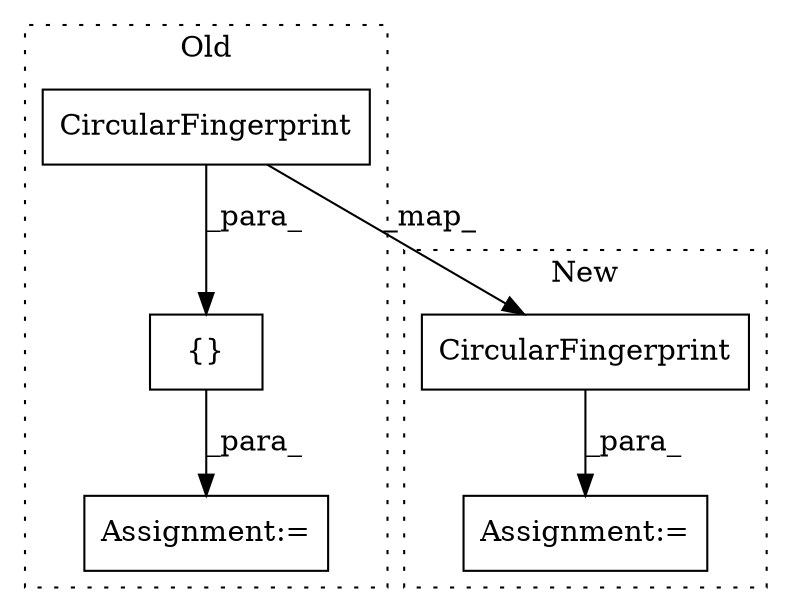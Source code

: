 digraph G {
subgraph cluster0 {
1 [label="CircularFingerprint" a="32" s="2442,2466" l="20,1" shape="box"];
3 [label="{}" a="4" s="2441,2467" l="1,1" shape="box"];
5 [label="Assignment:=" a="7" s="2381" l="1" shape="box"];
label = "Old";
style="dotted";
}
subgraph cluster1 {
2 [label="CircularFingerprint" a="32" s="2369,2393" l="20,1" shape="box"];
4 [label="Assignment:=" a="7" s="2368" l="1" shape="box"];
label = "New";
style="dotted";
}
1 -> 2 [label="_map_"];
1 -> 3 [label="_para_"];
2 -> 4 [label="_para_"];
3 -> 5 [label="_para_"];
}